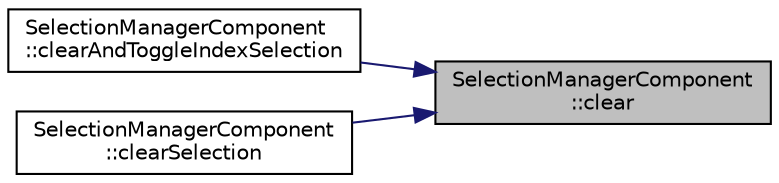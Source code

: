 digraph "SelectionManagerComponent::clear"
{
 // LATEX_PDF_SIZE
  edge [fontname="Helvetica",fontsize="10",labelfontname="Helvetica",labelfontsize="10"];
  node [fontname="Helvetica",fontsize="10",shape=record];
  rankdir="RL";
  Node1 [label="SelectionManagerComponent\l::clear",height=0.2,width=0.4,color="black", fillcolor="grey75", style="filled", fontcolor="black",tooltip=" "];
  Node1 -> Node2 [dir="back",color="midnightblue",fontsize="10",style="solid",fontname="Helvetica"];
  Node2 [label="SelectionManagerComponent\l::clearAndToggleIndexSelection",height=0.2,width=0.4,color="black", fillcolor="white", style="filled",URL="$class_selection_manager_component.html#ad39791fcf2f87e59eac49322e1d38ee8",tooltip=" "];
  Node1 -> Node3 [dir="back",color="midnightblue",fontsize="10",style="solid",fontname="Helvetica"];
  Node3 [label="SelectionManagerComponent\l::clearSelection",height=0.2,width=0.4,color="black", fillcolor="white", style="filled",URL="$class_selection_manager_component.html#abe5ea44678c4e747f24c1dafe49772d0",tooltip=" "];
}
